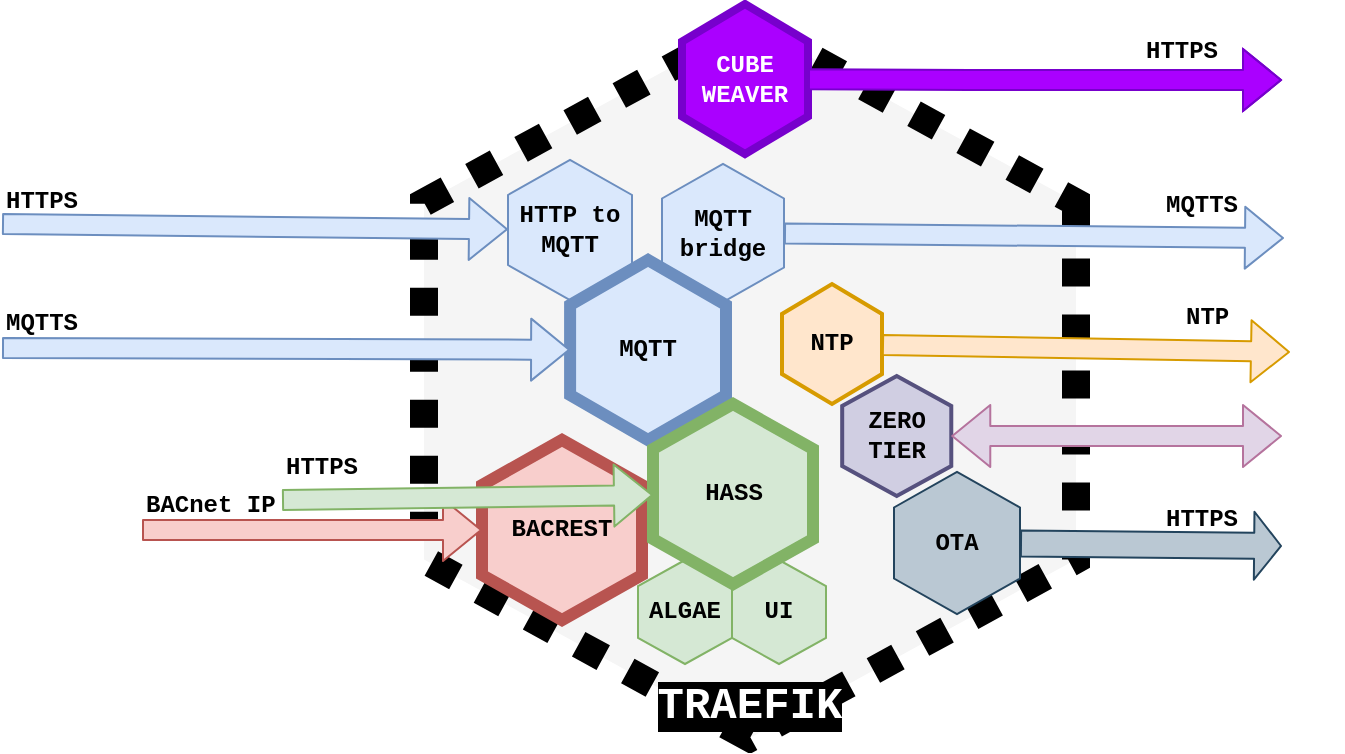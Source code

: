 <mxfile pages="1" version="11.2.2" type="github"><diagram id="J4u6PK1KjkCqCsTFj8dl" name="Page-1"><mxGraphModel dx="1342" dy="1793" grid="1" gridSize="10" guides="0" tooltips="1" connect="1" arrows="1" fold="1" page="1" pageScale="1" pageWidth="400" pageHeight="400" background="#ffffff" math="0" shadow="0"><root><mxCell id="0"/><mxCell id="1" parent="0"/><mxCell id="8Nv2brYMmZ3E650dnnWF-1" value="&lt;font style=&quot;font-size: 22px&quot; color=&quot;#FFFFFF&quot;&gt;&lt;span style=&quot;background-color: rgb(0 , 0 , 0)&quot;&gt;TRAEFIK&lt;/span&gt;&lt;/font&gt;" style="shape=hexagon;perimeter=hexagonPerimeter2;whiteSpace=wrap;html=1;direction=south;dashed=1;dashPattern=1 1;verticalAlign=bottom;fillColor=#f5f5f5;strokeColor=#000000;fontColor=#000000;strokeWidth=14;fontFamily=Courier New;fontStyle=1" vertex="1" parent="1"><mxGeometry x="171" y="-1060" width="326" height="357" as="geometry"/></mxCell><mxCell id="8Nv2brYMmZ3E650dnnWF-2" value="HTTP to MQTT" style="shape=hexagon;perimeter=hexagonPerimeter2;whiteSpace=wrap;html=1;direction=south;fillColor=#dae8fc;strokeColor=#6c8ebf;fontFamily=Courier New;fontStyle=1;fontColor=#000000;" vertex="1" parent="1"><mxGeometry x="213" y="-992" width="62" height="70" as="geometry"/></mxCell><mxCell id="8Nv2brYMmZ3E650dnnWF-3" value="NTP" style="shape=hexagon;perimeter=hexagonPerimeter2;whiteSpace=wrap;html=1;direction=south;fillColor=#ffe6cc;strokeColor=#d79b00;fontFamily=Courier New;fontStyle=1;fontColor=#000000;strokeWidth=2;" vertex="1" parent="1"><mxGeometry x="350" y="-930" width="50" height="60" as="geometry"/></mxCell><mxCell id="8Nv2brYMmZ3E650dnnWF-10" value="" style="shape=flexArrow;endArrow=classic;html=1;fillColor=#dae8fc;strokeColor=#6c8ebf;fontFamily=Courier New;fontStyle=1;fontColor=#000000;" edge="1" parent="1" source="8Nv2brYMmZ3E650dnnWF-11"><mxGeometry width="50" height="50" relative="1" as="geometry"><mxPoint x="396.5" y="-983" as="sourcePoint"/><mxPoint x="601" y="-953" as="targetPoint"/></mxGeometry></mxCell><mxCell id="8Nv2brYMmZ3E650dnnWF-11" value="&lt;div&gt;MQTT&lt;/div&gt;&lt;div&gt;bridge&lt;br&gt;&lt;/div&gt;" style="shape=hexagon;perimeter=hexagonPerimeter2;whiteSpace=wrap;html=1;direction=south;fillColor=#dae8fc;strokeColor=#6c8ebf;fontFamily=Courier New;fontStyle=1;fontColor=#000000;" vertex="1" parent="1"><mxGeometry x="290" y="-990" width="61" height="69" as="geometry"/></mxCell><mxCell id="8Nv2brYMmZ3E650dnnWF-14" value="" style="shape=flexArrow;endArrow=classic;html=1;fillColor=#dae8fc;strokeColor=#6c8ebf;fontFamily=Courier New;fontStyle=1;fontColor=#000000;" edge="1" parent="1" target="8Nv2brYMmZ3E650dnnWF-2"><mxGeometry width="50" height="50" relative="1" as="geometry"><mxPoint x="-40" y="-960" as="sourcePoint"/><mxPoint x="416.5" y="-1113" as="targetPoint"/></mxGeometry></mxCell><mxCell id="8Nv2brYMmZ3E650dnnWF-24" value="" style="group" vertex="1" connectable="0" parent="1"><mxGeometry x="-40" y="-942" width="362" height="90" as="geometry"/></mxCell><mxCell id="8Nv2brYMmZ3E650dnnWF-6" value="MQTT" style="shape=hexagon;perimeter=hexagonPerimeter2;whiteSpace=wrap;html=1;direction=south;fillColor=#dae8fc;strokeColor=#6c8ebf;strokeWidth=6;fontFamily=Courier New;fontStyle=1;fontColor=#000000;" vertex="1" parent="8Nv2brYMmZ3E650dnnWF-24"><mxGeometry x="284.046" width="77.954" height="90" as="geometry"/></mxCell><mxCell id="8Nv2brYMmZ3E650dnnWF-16" value="" style="shape=flexArrow;endArrow=classic;html=1;fillColor=#dae8fc;strokeColor=#6c8ebf;fontFamily=Courier New;fontStyle=1;fontColor=#000000;" edge="1" parent="8Nv2brYMmZ3E650dnnWF-24" target="8Nv2brYMmZ3E650dnnWF-6"><mxGeometry width="50" height="50" relative="1" as="geometry"><mxPoint y="44" as="sourcePoint"/><mxPoint x="284.046" y="39.5" as="targetPoint"/></mxGeometry></mxCell><mxCell id="8Nv2brYMmZ3E650dnnWF-19" value="MQTTS" style="text;html=1;resizable=0;points=[];autosize=1;align=left;verticalAlign=top;spacingTop=-4;fontFamily=Courier New;fontStyle=1;fontColor=#000000;" vertex="1" parent="8Nv2brYMmZ3E650dnnWF-24"><mxGeometry x="-0.153" y="22" width="50" height="20" as="geometry"/></mxCell><mxCell id="8Nv2brYMmZ3E650dnnWF-29" value="" style="group;strokeWidth=2;" vertex="1" connectable="0" parent="1"><mxGeometry x="278" y="-792" width="94" height="52" as="geometry"/></mxCell><mxCell id="8Nv2brYMmZ3E650dnnWF-5" value="ALGAE" style="shape=hexagon;perimeter=hexagonPerimeter2;whiteSpace=wrap;html=1;direction=south;fillColor=#d5e8d4;strokeColor=#82b366;fontFamily=Courier New;fontStyle=1;fontColor=#000000;" vertex="1" parent="8Nv2brYMmZ3E650dnnWF-29"><mxGeometry width="47" height="52" as="geometry"/></mxCell><mxCell id="8Nv2brYMmZ3E650dnnWF-20" value="UI" style="shape=hexagon;perimeter=hexagonPerimeter2;whiteSpace=wrap;html=1;direction=south;fillColor=#d5e8d4;strokeColor=#82b366;fontFamily=Courier New;fontStyle=1;fontColor=#000000;" vertex="1" parent="8Nv2brYMmZ3E650dnnWF-29"><mxGeometry x="47" width="47" height="52" as="geometry"/></mxCell><mxCell id="8Nv2brYMmZ3E650dnnWF-4" value="BACREST" style="shape=hexagon;perimeter=hexagonPerimeter2;whiteSpace=wrap;html=1;direction=south;fillColor=#f8cecc;strokeColor=#b85450;fontFamily=Courier New;fontStyle=1;fontColor=#000000;strokeWidth=6;" vertex="1" parent="1"><mxGeometry x="200" y="-852" width="80" height="90" as="geometry"/></mxCell><mxCell id="8Nv2brYMmZ3E650dnnWF-18" value="BACnet IP" style="text;html=1;resizable=0;points=[];autosize=1;align=left;verticalAlign=top;spacingTop=-4;fontFamily=Courier New;fontStyle=1;fontColor=#000000;" vertex="1" parent="1"><mxGeometry x="30" y="-829" width="80" height="20" as="geometry"/></mxCell><mxCell id="8Nv2brYMmZ3E650dnnWF-15" value="" style="shape=flexArrow;endArrow=classic;html=1;fillColor=#f8cecc;strokeColor=#b85450;fontFamily=Courier New;fontStyle=1;fontColor=#000000;" edge="1" parent="1" target="8Nv2brYMmZ3E650dnnWF-4"><mxGeometry width="50" height="50" relative="1" as="geometry"><mxPoint x="30" y="-807" as="sourcePoint"/><mxPoint x="129.928" y="-763.879" as="targetPoint"/></mxGeometry></mxCell><mxCell id="8Nv2brYMmZ3E650dnnWF-30" value="&lt;b&gt;HTTPS&lt;/b&gt;" style="text;html=1;fontFamily=Courier New;fontColor=#000000;" vertex="1" parent="1"><mxGeometry x="-40" y="-985" width="90" height="30" as="geometry"/></mxCell><mxCell id="8Nv2brYMmZ3E650dnnWF-32" value="&lt;b&gt;MQTTS&lt;/b&gt;" style="text;html=1;fontFamily=Courier New;fontColor=#000000;" vertex="1" parent="1"><mxGeometry x="540" y="-983" width="60" height="30" as="geometry"/></mxCell><mxCell id="8Nv2brYMmZ3E650dnnWF-12" value="&lt;div&gt;ZERO&lt;/div&gt;&lt;div&gt;TIER&lt;/div&gt;" style="shape=hexagon;perimeter=hexagonPerimeter2;whiteSpace=wrap;html=1;direction=south;fillColor=#d0cee2;strokeColor=#56517e;fontFamily=Courier New;fontStyle=1;fontColor=#000000;strokeWidth=2;" vertex="1" parent="1"><mxGeometry x="380.091" y="-884" width="54.545" height="60" as="geometry"/></mxCell><mxCell id="8Nv2brYMmZ3E650dnnWF-37" value="&lt;div&gt;CUBE&lt;/div&gt;&lt;div&gt;WEAVER&lt;br&gt;&lt;/div&gt;" style="shape=hexagon;perimeter=hexagonPerimeter2;whiteSpace=wrap;html=1;direction=south;fillColor=#aa00ff;strokeColor=#7700CC;fontFamily=Courier New;fontStyle=1;fontColor=#ffffff;strokeWidth=4;" vertex="1" parent="1"><mxGeometry x="300" y="-1070" width="63" height="75" as="geometry"/></mxCell><mxCell id="8Nv2brYMmZ3E650dnnWF-9" value="" style="shape=flexArrow;endArrow=classic;html=1;fillColor=#bac8d3;strokeColor=#23445d;width=13;endSize=4.15;fontFamily=Courier New;fontStyle=1;fontColor=#000000;entryX=0.667;entryY=0.9;entryDx=0;entryDy=0;entryPerimeter=0;" edge="1" parent="1" source="8Nv2brYMmZ3E650dnnWF-13" target="8Nv2brYMmZ3E650dnnWF-31"><mxGeometry width="50" height="50" relative="1" as="geometry"><mxPoint x="459.5" y="-851" as="sourcePoint"/><mxPoint x="600" y="-799" as="targetPoint"/></mxGeometry></mxCell><mxCell id="8Nv2brYMmZ3E650dnnWF-13" value="OTA" style="shape=hexagon;perimeter=hexagonPerimeter2;whiteSpace=wrap;html=1;direction=south;fillColor=#bac8d3;strokeColor=#23445d;fontFamily=Courier New;fontStyle=1;fontColor=#000000;" vertex="1" parent="1"><mxGeometry x="406" y="-836" width="63" height="71" as="geometry"/></mxCell><mxCell id="8Nv2brYMmZ3E650dnnWF-31" value="&lt;b&gt;HTTPS&lt;/b&gt;" style="text;html=1;fontFamily=Courier New;fontColor=#000000;" vertex="1" parent="1"><mxGeometry x="540" y="-826" width="90" height="30" as="geometry"/></mxCell><mxCell id="8Nv2brYMmZ3E650dnnWF-38" value="" style="shape=flexArrow;endArrow=classic;html=1;fontFamily=Courier New;fontColor=#000000;fillColor=#ffe6cc;strokeColor=#d79b00;entryX=0.9;entryY=1.033;entryDx=0;entryDy=0;entryPerimeter=0;" edge="1" parent="1" source="8Nv2brYMmZ3E650dnnWF-3" target="8Nv2brYMmZ3E650dnnWF-39"><mxGeometry width="50" height="50" relative="1" as="geometry"><mxPoint x="-40" y="-632" as="sourcePoint"/><mxPoint x="680" y="-912" as="targetPoint"/></mxGeometry></mxCell><mxCell id="8Nv2brYMmZ3E650dnnWF-39" value="&lt;div&gt;&lt;b&gt;NTP&lt;/b&gt;&lt;/div&gt;" style="text;html=1;fontFamily=Courier New;fontColor=#000000;" vertex="1" parent="1"><mxGeometry x="550" y="-927" width="60" height="30" as="geometry"/></mxCell><mxCell id="8Nv2brYMmZ3E650dnnWF-40" value="" style="shape=flexArrow;endArrow=classic;startArrow=classic;html=1;fontFamily=Courier New;fontColor=#000000;fillColor=#e1d5e7;strokeColor=#B5739D;" edge="1" parent="1" source="8Nv2brYMmZ3E650dnnWF-12"><mxGeometry width="50" height="50" relative="1" as="geometry"><mxPoint x="10" y="-640" as="sourcePoint"/><mxPoint x="600" y="-854" as="targetPoint"/></mxGeometry></mxCell><mxCell id="8Nv2brYMmZ3E650dnnWF-41" value="" style="shape=flexArrow;endArrow=classic;html=1;strokeColor=#7700CC;fontFamily=Courier New;fontColor=#000000;fillColor=#aa00ff;" edge="1" parent="1" source="8Nv2brYMmZ3E650dnnWF-37"><mxGeometry width="50" height="50" relative="1" as="geometry"><mxPoint x="-46" y="-635" as="sourcePoint"/><mxPoint x="600" y="-1032" as="targetPoint"/><Array as="points"><mxPoint x="444" y="-1032"/></Array></mxGeometry></mxCell><mxCell id="8Nv2brYMmZ3E650dnnWF-42" value="&lt;b&gt;HTTPS&lt;/b&gt;" style="text;html=1;fontFamily=Courier New;fontColor=#000000;" vertex="1" parent="1"><mxGeometry x="530" y="-1060" width="90" height="30" as="geometry"/></mxCell><mxCell id="8Nv2brYMmZ3E650dnnWF-28" value="" style="group" vertex="1" connectable="0" parent="1"><mxGeometry x="100" y="-870" width="265.5" height="90" as="geometry"/></mxCell><mxCell id="8Nv2brYMmZ3E650dnnWF-7" value="HASS" style="shape=hexagon;perimeter=hexagonPerimeter2;whiteSpace=wrap;html=1;direction=south;fillColor=#d5e8d4;strokeColor=#82b366;strokeWidth=6;fontFamily=Courier New;fontStyle=1;fontColor=#000000;" vertex="1" parent="8Nv2brYMmZ3E650dnnWF-28"><mxGeometry x="185.5" width="80" height="90" as="geometry"/></mxCell><mxCell id="8Nv2brYMmZ3E650dnnWF-17" value="" style="shape=flexArrow;endArrow=classic;html=1;fillColor=#d5e8d4;strokeColor=#82b366;fontFamily=Courier New;fontStyle=1;fontColor=#000000;" edge="1" parent="8Nv2brYMmZ3E650dnnWF-28" target="8Nv2brYMmZ3E650dnnWF-7"><mxGeometry width="50" height="50" relative="1" as="geometry"><mxPoint y="48" as="sourcePoint"/><mxPoint x="195.5" y="67" as="targetPoint"/></mxGeometry></mxCell><mxCell id="8Nv2brYMmZ3E650dnnWF-27" value="&lt;b&gt;HTTPS&lt;/b&gt;" style="text;html=1;fontFamily=Courier New;fontColor=#000000;" vertex="1" parent="8Nv2brYMmZ3E650dnnWF-28"><mxGeometry y="18" width="90" height="30" as="geometry"/></mxCell></root></mxGraphModel></diagram></mxfile>